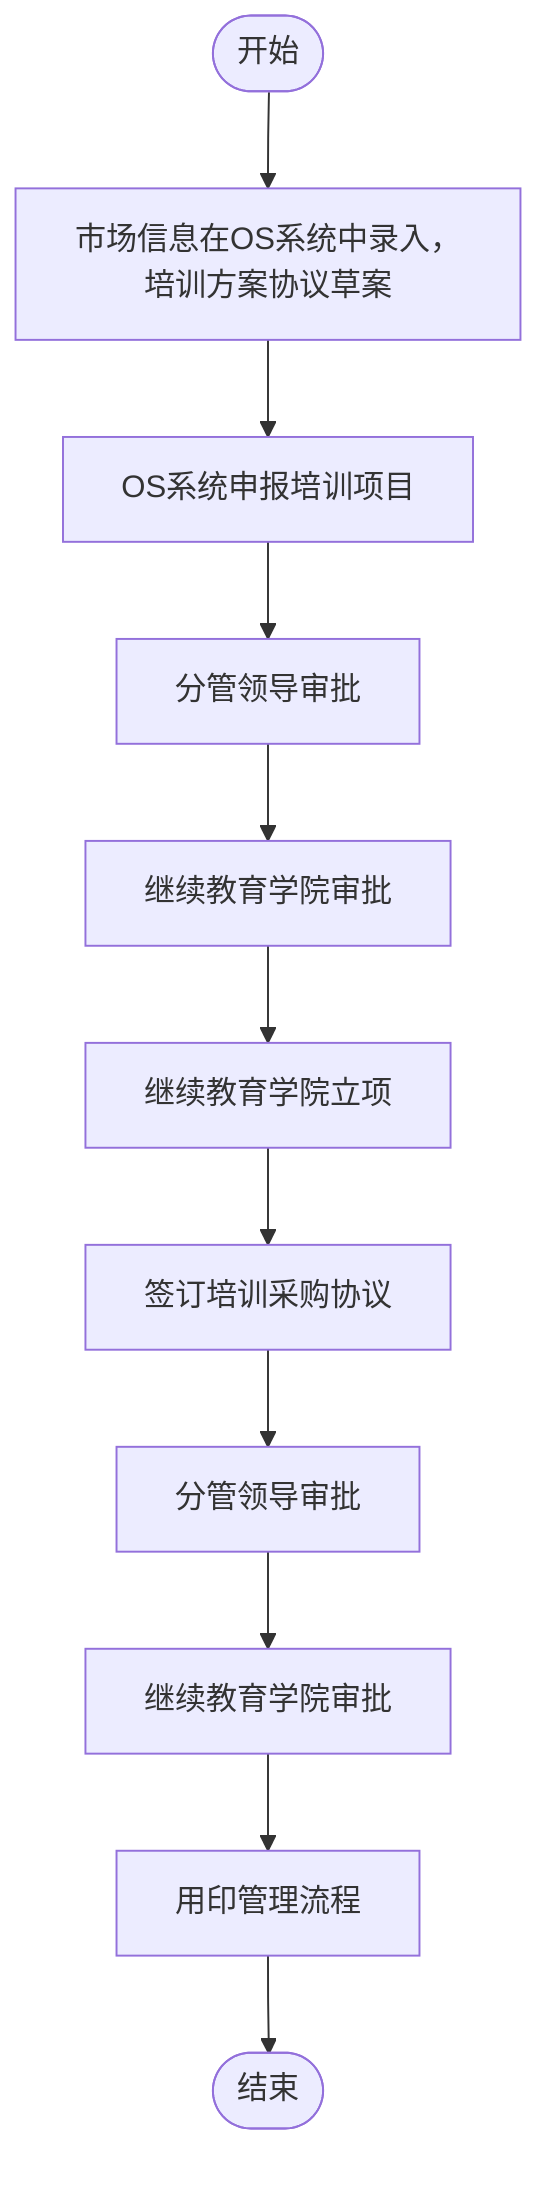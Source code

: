 flowchart TD
    Start(["开始"]) --> A[市场信息在OS系统中录入，培训方案协议草案]
    A --> B[OS系统申报培训项目]
    B --> C[分管领导审批]
    C --> D[继续教育学院审批]
    D --> E[继续教育学院立项]
    E --> F[签订培训采购协议]
    F --> G[分管领导审批]
    G --> H[继续教育学院审批]
    H --> I[用印管理流程]
    I --> End(["结束"])